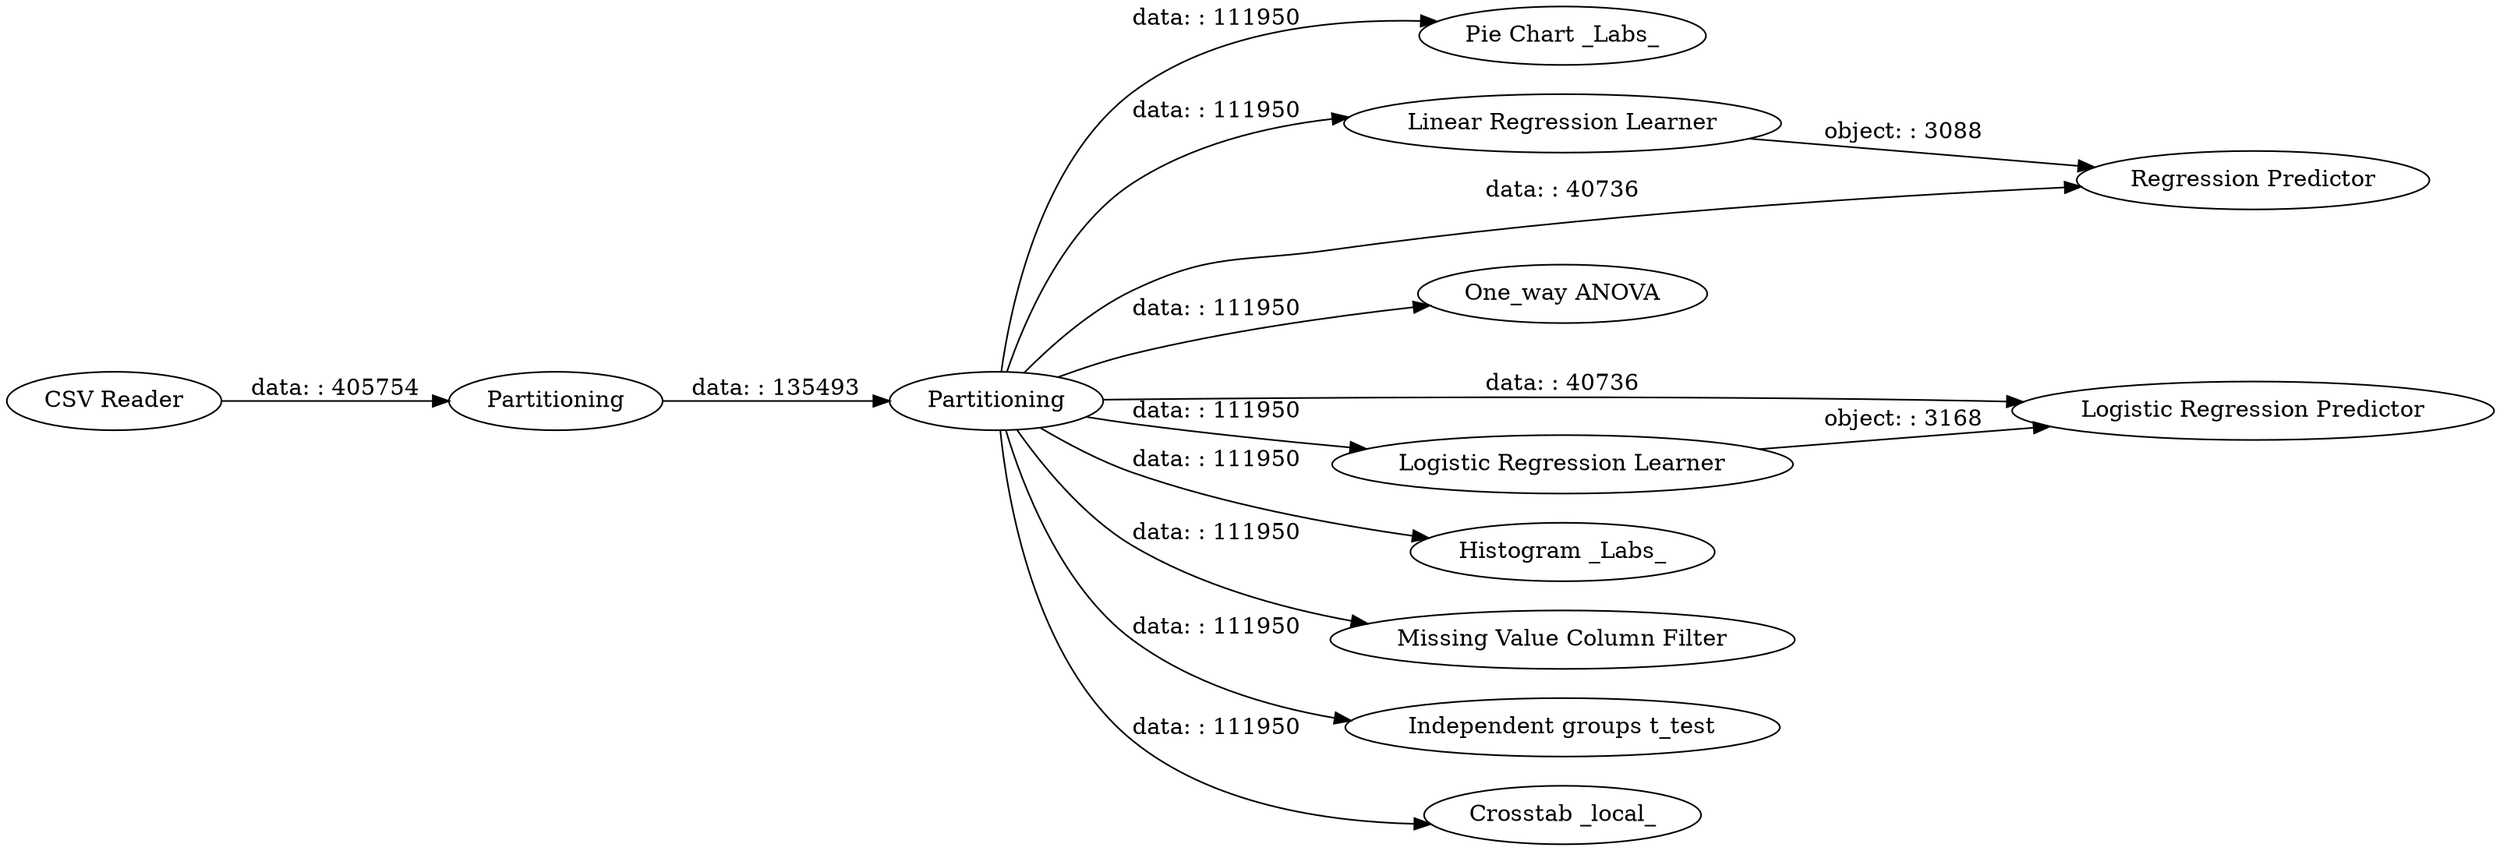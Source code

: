 digraph {
	"-3003765068680791547_4" [label="Pie Chart _Labs_"]
	"-3003765068680791547_9" [label="Linear Regression Learner"]
	"-3003765068680791547_11" [label="Logistic Regression Learner"]
	"-3003765068680791547_3" [label=Partitioning]
	"-3003765068680791547_8" [label="One_way ANOVA"]
	"-3003765068680791547_10" [label="Regression Predictor"]
	"-3003765068680791547_12" [label="Logistic Regression Predictor"]
	"-3003765068680791547_5" [label="Histogram _Labs_"]
	"-3003765068680791547_13" [label="Missing Value Column Filter"]
	"-3003765068680791547_2" [label=Partitioning]
	"-3003765068680791547_1" [label="CSV Reader"]
	"-3003765068680791547_7" [label="Independent groups t_test"]
	"-3003765068680791547_6" [label="Crosstab _local_"]
	"-3003765068680791547_11" -> "-3003765068680791547_12" [label="object: : 3168"]
	"-3003765068680791547_9" -> "-3003765068680791547_10" [label="object: : 3088"]
	"-3003765068680791547_3" -> "-3003765068680791547_5" [label="data: : 111950"]
	"-3003765068680791547_1" -> "-3003765068680791547_2" [label="data: : 405754"]
	"-3003765068680791547_2" -> "-3003765068680791547_3" [label="data: : 135493"]
	"-3003765068680791547_3" -> "-3003765068680791547_6" [label="data: : 111950"]
	"-3003765068680791547_3" -> "-3003765068680791547_12" [label="data: : 40736"]
	"-3003765068680791547_3" -> "-3003765068680791547_4" [label="data: : 111950"]
	"-3003765068680791547_3" -> "-3003765068680791547_10" [label="data: : 40736"]
	"-3003765068680791547_3" -> "-3003765068680791547_11" [label="data: : 111950"]
	"-3003765068680791547_3" -> "-3003765068680791547_13" [label="data: : 111950"]
	"-3003765068680791547_3" -> "-3003765068680791547_8" [label="data: : 111950"]
	"-3003765068680791547_3" -> "-3003765068680791547_9" [label="data: : 111950"]
	"-3003765068680791547_3" -> "-3003765068680791547_7" [label="data: : 111950"]
	rankdir=LR
}
